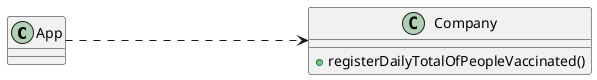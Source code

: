 @startuml
'https://plantuml.com/class-diagram




class App{
}


class Company{
+registerDailyTotalOfPeopleVaccinated()
}


left to right direction


App .....> Company


@enduml